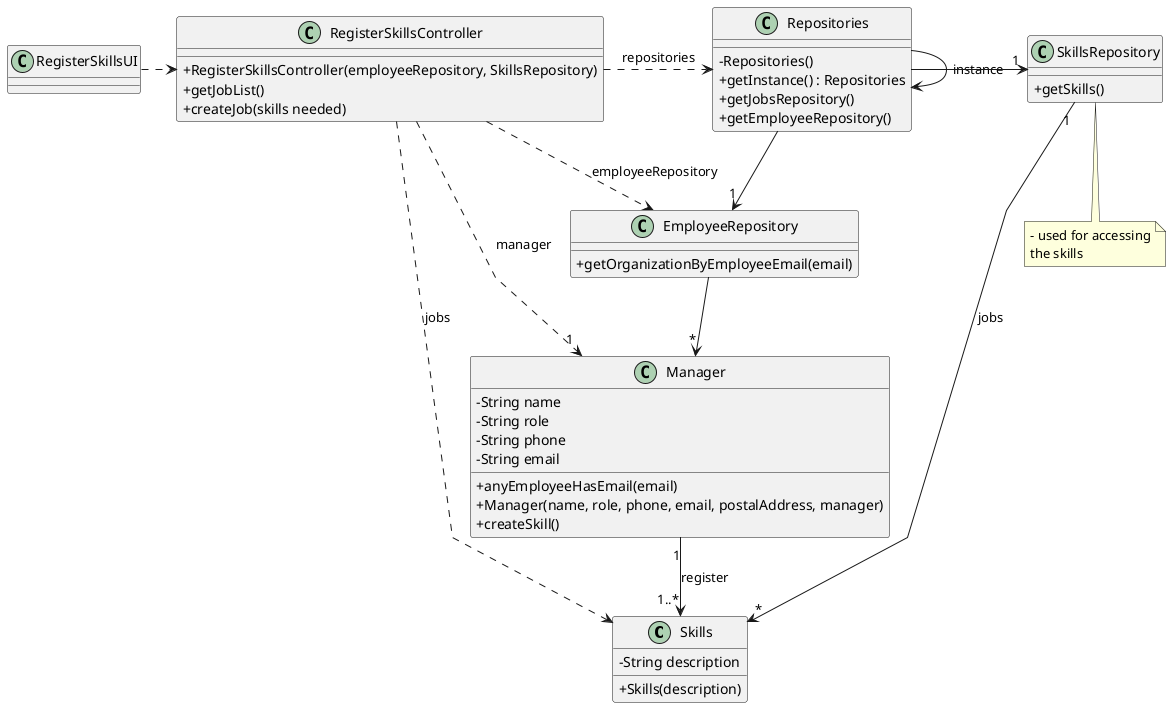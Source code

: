 @startuml
'skinparam monochrome true
skinparam packageStyle rectangle
skinparam shadowing false
skinparam linetype polyline
'skinparam linetype orto

skinparam classAttributeIconSize 0

'left to right direction

class Skills {
    - String description

    + Skills(description)
}

class Manager {
    - String name
    - String role
    - String phone
    - String email

    + anyEmployeeHasEmail(email)
    + Manager(name, role, phone, email, postalAddress, manager)
    + createSkill()
}

class SkillsRepository {
    + getSkills()
}

class EmployeeRepository {
    + getOrganizationByEmployeeEmail(email)
}

class Repositories {
    - Repositories()
    + getInstance() : Repositories
    + getJobsRepository()
    + getEmployeeRepository()
}

class RegisterSkillsController {
    + RegisterSkillsController(employeeRepository, SkillsRepository)
    + getJobList()
    + createJob(skills needed)
}

note bottom of SkillsRepository
    - used for accessing
    the skills
end note

class RegisterSkillsUI {
}

Repositories -> Repositories : instance

RegisterSkillsUI .> RegisterSkillsController

RegisterSkillsController .> Repositories : repositories

Repositories -> "1" SkillsRepository

RegisterSkillsController ..> Skills : jobs
RegisterSkillsController ..> EmployeeRepository : employeeRepository


Repositories --> "1" EmployeeRepository

EmployeeRepository --> "*" Manager

RegisterSkillsController ..> "1" Manager : manager
SkillsRepository "1" --> "*" Skills : jobs
Manager "1" --> "1..*" Skills : register

@enduml